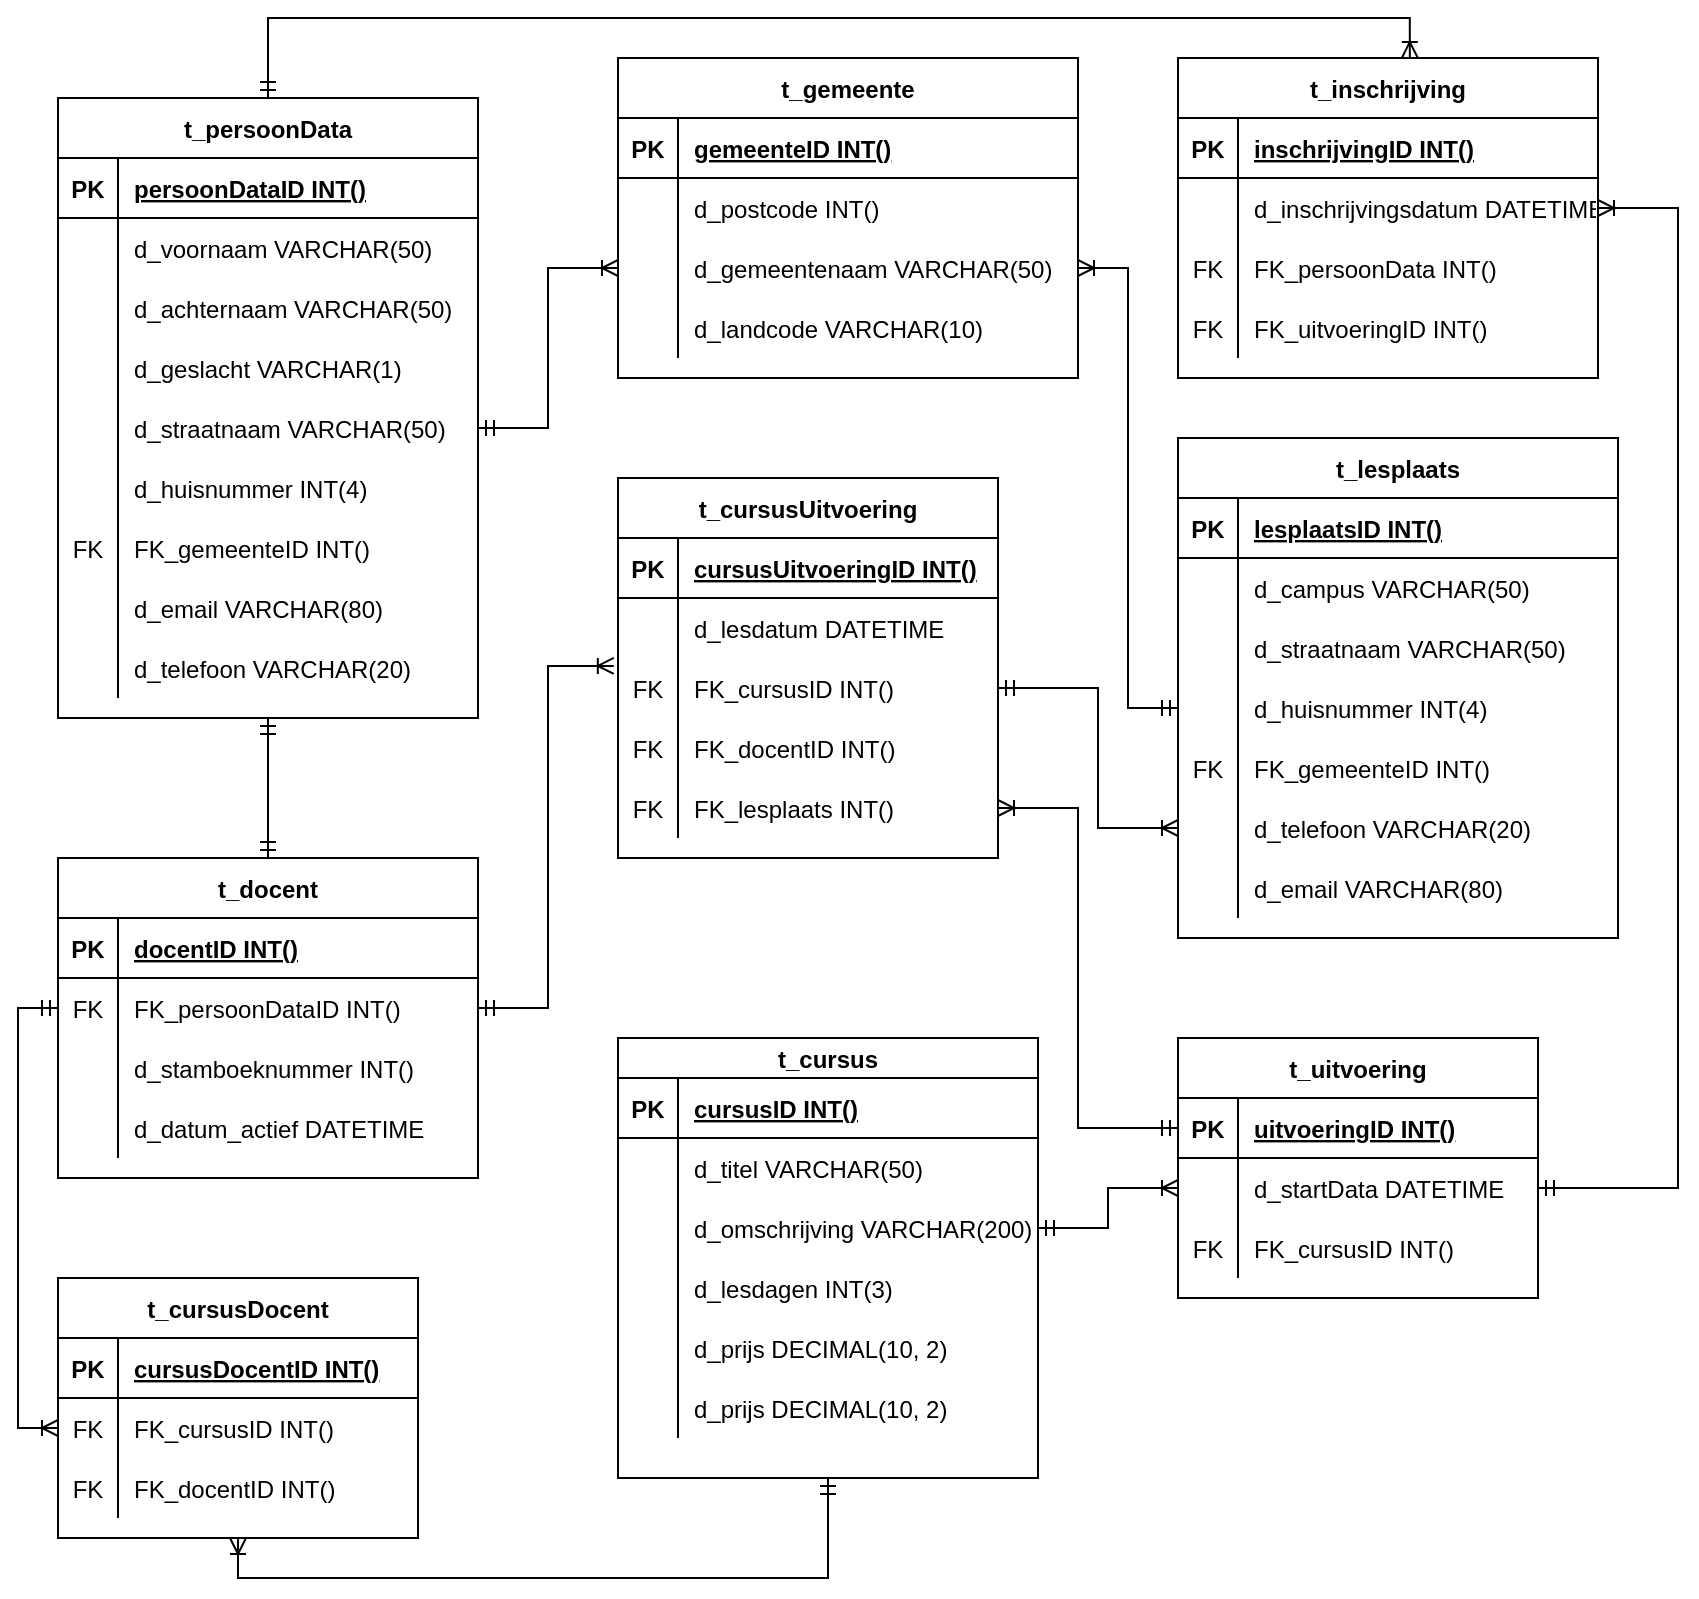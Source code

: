 <mxfile version="13.6.2" type="device"><diagram id="CXWws1MKp_nsNb1DiyOr" name="Page-1"><mxGraphModel dx="1634" dy="856" grid="0" gridSize="10" guides="1" tooltips="1" connect="1" arrows="1" fold="1" page="1" pageScale="1" pageWidth="850" pageHeight="1100" math="0" shadow="0"><root><mxCell id="0"/><mxCell id="1" parent="0"/><mxCell id="ejKt9zoS9mv3ldtF4XEt-134" style="edgeStyle=orthogonalEdgeStyle;rounded=0;orthogonalLoop=1;jettySize=auto;html=1;exitX=0;exitY=0.5;exitDx=0;exitDy=0;endArrow=ERmandOne;endFill=0;startArrow=ERoneToMany;startFill=0;entryX=0;entryY=0.5;entryDx=0;entryDy=0;" parent="1" source="ejKt9zoS9mv3ldtF4XEt-131" target="ejKt9zoS9mv3ldtF4XEt-93" edge="1"><mxGeometry relative="1" as="geometry"><mxPoint x="20" y="655" as="targetPoint"/></mxGeometry></mxCell><mxCell id="ejKt9zoS9mv3ldtF4XEt-135" style="edgeStyle=orthogonalEdgeStyle;rounded=0;orthogonalLoop=1;jettySize=auto;html=1;exitX=0.5;exitY=1;exitDx=0;exitDy=0;entryX=0.5;entryY=1;entryDx=0;entryDy=0;endArrow=ERmandOne;endFill=0;startArrow=ERoneToMany;startFill=0;" parent="1" source="ejKt9zoS9mv3ldtF4XEt-113" target="ejKt9zoS9mv3ldtF4XEt-96" edge="1"><mxGeometry relative="1" as="geometry"/></mxCell><mxCell id="ejKt9zoS9mv3ldtF4XEt-169" style="edgeStyle=orthogonalEdgeStyle;rounded=0;orthogonalLoop=1;jettySize=auto;html=1;exitX=0;exitY=0.5;exitDx=0;exitDy=0;entryX=1;entryY=0.5;entryDx=0;entryDy=0;startArrow=ERoneToMany;startFill=0;endArrow=ERmandOne;endFill=0;" parent="1" source="ejKt9zoS9mv3ldtF4XEt-140" target="ejKt9zoS9mv3ldtF4XEt-110" edge="1"><mxGeometry relative="1" as="geometry"/></mxCell><mxCell id="fYB6F5AFZpCwHuthBqpy-1" style="edgeStyle=orthogonalEdgeStyle;rounded=0;orthogonalLoop=1;jettySize=auto;html=1;exitX=1;exitY=0.5;exitDx=0;exitDy=0;entryX=0;entryY=0.5;entryDx=0;entryDy=0;endArrow=ERoneToMany;endFill=0;startArrow=ERmandOne;startFill=0;" edge="1" parent="1" source="ejKt9zoS9mv3ldtF4XEt-72" target="ejKt9zoS9mv3ldtF4XEt-156"><mxGeometry relative="1" as="geometry"><mxPoint x="390" y="300" as="targetPoint"/></mxGeometry></mxCell><mxCell id="fYB6F5AFZpCwHuthBqpy-5" style="edgeStyle=orthogonalEdgeStyle;rounded=0;orthogonalLoop=1;jettySize=auto;html=1;entryX=0.5;entryY=0;entryDx=0;entryDy=0;startArrow=ERmandOne;startFill=0;endArrow=ERmandOne;endFill=0;" edge="1" parent="1" source="ejKt9zoS9mv3ldtF4XEt-50" target="ejKt9zoS9mv3ldtF4XEt-79"><mxGeometry relative="1" as="geometry"><mxPoint x="130" y="510" as="sourcePoint"/></mxGeometry></mxCell><mxCell id="fYB6F5AFZpCwHuthBqpy-6" style="edgeStyle=orthogonalEdgeStyle;rounded=0;orthogonalLoop=1;jettySize=auto;html=1;exitX=0.5;exitY=0;exitDx=0;exitDy=0;entryX=0.552;entryY=0;entryDx=0;entryDy=0;startArrow=ERmandOne;startFill=0;endArrow=ERoneToMany;endFill=0;entryPerimeter=0;" edge="1" parent="1" source="ejKt9zoS9mv3ldtF4XEt-50" target="ejKt9zoS9mv3ldtF4XEt-208"><mxGeometry relative="1" as="geometry"/></mxCell><mxCell id="fYB6F5AFZpCwHuthBqpy-7" style="edgeStyle=orthogonalEdgeStyle;rounded=0;orthogonalLoop=1;jettySize=auto;html=1;exitX=0;exitY=0.5;exitDx=0;exitDy=0;entryX=1;entryY=0.5;entryDx=0;entryDy=0;endArrow=ERoneToMany;endFill=0;startArrow=ERmandOne;startFill=0;" edge="1" parent="1" source="ejKt9zoS9mv3ldtF4XEt-198" target="ejKt9zoS9mv3ldtF4XEt-156"><mxGeometry relative="1" as="geometry"><mxPoint x="510" y="340" as="targetPoint"/><mxPoint x="440" y="420" as="sourcePoint"/></mxGeometry></mxCell><mxCell id="fYB6F5AFZpCwHuthBqpy-8" style="edgeStyle=orthogonalEdgeStyle;rounded=0;orthogonalLoop=1;jettySize=auto;html=1;exitX=1;exitY=0.5;exitDx=0;exitDy=0;entryX=-0.011;entryY=0.133;entryDx=0;entryDy=0;entryPerimeter=0;startArrow=ERmandOne;startFill=0;endArrow=ERoneToMany;endFill=0;" edge="1" parent="1" source="ejKt9zoS9mv3ldtF4XEt-93" target="ejKt9zoS9mv3ldtF4XEt-184"><mxGeometry relative="1" as="geometry"/></mxCell><mxCell id="fYB6F5AFZpCwHuthBqpy-9" style="edgeStyle=orthogonalEdgeStyle;rounded=0;orthogonalLoop=1;jettySize=auto;html=1;exitX=1;exitY=0.5;exitDx=0;exitDy=0;startArrow=ERmandOne;startFill=0;endArrow=ERoneToMany;endFill=0;" edge="1" parent="1" source="ejKt9zoS9mv3ldtF4XEt-184" target="ejKt9zoS9mv3ldtF4XEt-226"><mxGeometry relative="1" as="geometry"><mxPoint x="520" y="711.01" as="sourcePoint"/><mxPoint x="587.91" y="540" as="targetPoint"/><Array as="points"><mxPoint x="550" y="495"/><mxPoint x="550" y="565"/></Array></mxGeometry></mxCell><mxCell id="fYB6F5AFZpCwHuthBqpy-10" style="edgeStyle=orthogonalEdgeStyle;rounded=0;orthogonalLoop=1;jettySize=auto;html=1;exitX=1;exitY=0.5;exitDx=0;exitDy=0;entryX=1;entryY=0.5;entryDx=0;entryDy=0;startArrow=ERoneToMany;startFill=0;endArrow=ERmandOne;endFill=0;" edge="1" parent="1" source="ejKt9zoS9mv3ldtF4XEt-212" target="ejKt9zoS9mv3ldtF4XEt-140"><mxGeometry relative="1" as="geometry"><Array as="points"><mxPoint x="840" y="255"/><mxPoint x="840" y="745"/></Array></mxGeometry></mxCell><mxCell id="fYB6F5AFZpCwHuthBqpy-11" style="edgeStyle=orthogonalEdgeStyle;rounded=0;orthogonalLoop=1;jettySize=auto;html=1;exitX=1;exitY=0.5;exitDx=0;exitDy=0;entryX=0;entryY=0.5;entryDx=0;entryDy=0;startArrow=ERoneToMany;startFill=0;endArrow=ERmandOne;endFill=0;" edge="1" parent="1" source="ejKt9zoS9mv3ldtF4XEt-205" target="ejKt9zoS9mv3ldtF4XEt-137"><mxGeometry relative="1" as="geometry"><Array as="points"><mxPoint x="540" y="555"/><mxPoint x="540" y="715"/></Array></mxGeometry></mxCell><mxCell id="ejKt9zoS9mv3ldtF4XEt-79" value="t_docent" style="shape=table;startSize=30;container=1;collapsible=1;childLayout=tableLayout;fixedRows=1;rowLines=0;fontStyle=1;align=center;resizeLast=1;" parent="1" vertex="1"><mxGeometry x="30" y="580" width="210" height="160" as="geometry"/></mxCell><mxCell id="ejKt9zoS9mv3ldtF4XEt-80" value="" style="shape=partialRectangle;collapsible=0;dropTarget=0;pointerEvents=0;fillColor=none;top=0;left=0;bottom=1;right=0;points=[[0,0.5],[1,0.5]];portConstraint=eastwest;" parent="ejKt9zoS9mv3ldtF4XEt-79" vertex="1"><mxGeometry y="30" width="210" height="30" as="geometry"/></mxCell><mxCell id="ejKt9zoS9mv3ldtF4XEt-81" value="PK" style="shape=partialRectangle;connectable=0;fillColor=none;top=0;left=0;bottom=0;right=0;fontStyle=1;overflow=hidden;" parent="ejKt9zoS9mv3ldtF4XEt-80" vertex="1"><mxGeometry width="30" height="30" as="geometry"/></mxCell><mxCell id="ejKt9zoS9mv3ldtF4XEt-82" value="docentID INT()" style="shape=partialRectangle;connectable=0;fillColor=none;top=0;left=0;bottom=0;right=0;align=left;spacingLeft=6;fontStyle=5;overflow=hidden;" parent="ejKt9zoS9mv3ldtF4XEt-80" vertex="1"><mxGeometry x="30" width="180" height="30" as="geometry"/></mxCell><mxCell id="ejKt9zoS9mv3ldtF4XEt-93" value="" style="shape=partialRectangle;collapsible=0;dropTarget=0;pointerEvents=0;fillColor=none;top=0;left=0;bottom=0;right=0;points=[[0,0.5],[1,0.5]];portConstraint=eastwest;" parent="ejKt9zoS9mv3ldtF4XEt-79" vertex="1"><mxGeometry y="60" width="210" height="30" as="geometry"/></mxCell><mxCell id="ejKt9zoS9mv3ldtF4XEt-94" value="FK" style="shape=partialRectangle;connectable=0;fillColor=none;top=0;left=0;bottom=0;right=0;fontStyle=0;overflow=hidden;" parent="ejKt9zoS9mv3ldtF4XEt-93" vertex="1"><mxGeometry width="30" height="30" as="geometry"/></mxCell><mxCell id="ejKt9zoS9mv3ldtF4XEt-95" value="FK_persoonDataID INT()" style="shape=partialRectangle;connectable=0;fillColor=none;top=0;left=0;bottom=0;right=0;align=left;spacingLeft=6;fontStyle=0;overflow=hidden;" parent="ejKt9zoS9mv3ldtF4XEt-93" vertex="1"><mxGeometry x="30" width="180" height="30" as="geometry"/></mxCell><mxCell id="ejKt9zoS9mv3ldtF4XEt-83" value="" style="shape=partialRectangle;collapsible=0;dropTarget=0;pointerEvents=0;fillColor=none;top=0;left=0;bottom=0;right=0;points=[[0,0.5],[1,0.5]];portConstraint=eastwest;" parent="ejKt9zoS9mv3ldtF4XEt-79" vertex="1"><mxGeometry y="90" width="210" height="30" as="geometry"/></mxCell><mxCell id="ejKt9zoS9mv3ldtF4XEt-84" value="" style="shape=partialRectangle;connectable=0;fillColor=none;top=0;left=0;bottom=0;right=0;editable=1;overflow=hidden;" parent="ejKt9zoS9mv3ldtF4XEt-83" vertex="1"><mxGeometry width="30" height="30" as="geometry"/></mxCell><mxCell id="ejKt9zoS9mv3ldtF4XEt-85" value="d_stamboeknummer INT()" style="shape=partialRectangle;connectable=0;fillColor=none;top=0;left=0;bottom=0;right=0;align=left;spacingLeft=6;overflow=hidden;" parent="ejKt9zoS9mv3ldtF4XEt-83" vertex="1"><mxGeometry x="30" width="180" height="30" as="geometry"/></mxCell><mxCell id="ejKt9zoS9mv3ldtF4XEt-86" value="" style="shape=partialRectangle;collapsible=0;dropTarget=0;pointerEvents=0;fillColor=none;top=0;left=0;bottom=0;right=0;points=[[0,0.5],[1,0.5]];portConstraint=eastwest;" parent="ejKt9zoS9mv3ldtF4XEt-79" vertex="1"><mxGeometry y="120" width="210" height="30" as="geometry"/></mxCell><mxCell id="ejKt9zoS9mv3ldtF4XEt-87" value="" style="shape=partialRectangle;connectable=0;fillColor=none;top=0;left=0;bottom=0;right=0;editable=1;overflow=hidden;" parent="ejKt9zoS9mv3ldtF4XEt-86" vertex="1"><mxGeometry width="30" height="30" as="geometry"/></mxCell><mxCell id="ejKt9zoS9mv3ldtF4XEt-88" value="d_datum_actief DATETIME" style="shape=partialRectangle;connectable=0;fillColor=none;top=0;left=0;bottom=0;right=0;align=left;spacingLeft=6;overflow=hidden;" parent="ejKt9zoS9mv3ldtF4XEt-86" vertex="1"><mxGeometry x="30" width="180" height="30" as="geometry"/></mxCell><mxCell id="ejKt9zoS9mv3ldtF4XEt-113" value="t_cursusDocent" style="shape=table;startSize=30;container=1;collapsible=1;childLayout=tableLayout;fixedRows=1;rowLines=0;fontStyle=1;align=center;resizeLast=1;" parent="1" vertex="1"><mxGeometry x="30" y="790" width="180" height="130" as="geometry"/></mxCell><mxCell id="ejKt9zoS9mv3ldtF4XEt-114" value="" style="shape=partialRectangle;collapsible=0;dropTarget=0;pointerEvents=0;fillColor=none;top=0;left=0;bottom=1;right=0;points=[[0,0.5],[1,0.5]];portConstraint=eastwest;" parent="ejKt9zoS9mv3ldtF4XEt-113" vertex="1"><mxGeometry y="30" width="180" height="30" as="geometry"/></mxCell><mxCell id="ejKt9zoS9mv3ldtF4XEt-115" value="PK" style="shape=partialRectangle;connectable=0;fillColor=none;top=0;left=0;bottom=0;right=0;fontStyle=1;overflow=hidden;" parent="ejKt9zoS9mv3ldtF4XEt-114" vertex="1"><mxGeometry width="30" height="30" as="geometry"/></mxCell><mxCell id="ejKt9zoS9mv3ldtF4XEt-116" value="cursusDocentID INT()" style="shape=partialRectangle;connectable=0;fillColor=none;top=0;left=0;bottom=0;right=0;align=left;spacingLeft=6;fontStyle=5;overflow=hidden;" parent="ejKt9zoS9mv3ldtF4XEt-114" vertex="1"><mxGeometry x="30" width="150" height="30" as="geometry"/></mxCell><mxCell id="ejKt9zoS9mv3ldtF4XEt-131" value="" style="shape=partialRectangle;collapsible=0;dropTarget=0;pointerEvents=0;fillColor=none;top=0;left=0;bottom=0;right=0;points=[[0,0.5],[1,0.5]];portConstraint=eastwest;" parent="ejKt9zoS9mv3ldtF4XEt-113" vertex="1"><mxGeometry y="60" width="180" height="30" as="geometry"/></mxCell><mxCell id="ejKt9zoS9mv3ldtF4XEt-132" value="FK" style="shape=partialRectangle;connectable=0;fillColor=none;top=0;left=0;bottom=0;right=0;fontStyle=0;overflow=hidden;" parent="ejKt9zoS9mv3ldtF4XEt-131" vertex="1"><mxGeometry width="30" height="30" as="geometry"/></mxCell><mxCell id="ejKt9zoS9mv3ldtF4XEt-133" value="FK_cursusID INT()" style="shape=partialRectangle;connectable=0;fillColor=none;top=0;left=0;bottom=0;right=0;align=left;spacingLeft=6;fontStyle=0;overflow=hidden;" parent="ejKt9zoS9mv3ldtF4XEt-131" vertex="1"><mxGeometry x="30" width="150" height="30" as="geometry"/></mxCell><mxCell id="ejKt9zoS9mv3ldtF4XEt-127" value="" style="shape=partialRectangle;collapsible=0;dropTarget=0;pointerEvents=0;fillColor=none;top=0;left=0;bottom=0;right=0;points=[[0,0.5],[1,0.5]];portConstraint=eastwest;" parent="ejKt9zoS9mv3ldtF4XEt-113" vertex="1"><mxGeometry y="90" width="180" height="30" as="geometry"/></mxCell><mxCell id="ejKt9zoS9mv3ldtF4XEt-128" value="FK" style="shape=partialRectangle;connectable=0;fillColor=none;top=0;left=0;bottom=0;right=0;fontStyle=0;overflow=hidden;" parent="ejKt9zoS9mv3ldtF4XEt-127" vertex="1"><mxGeometry width="30" height="30" as="geometry"/></mxCell><mxCell id="ejKt9zoS9mv3ldtF4XEt-129" value="FK_docentID INT()" style="shape=partialRectangle;connectable=0;fillColor=none;top=0;left=0;bottom=0;right=0;align=left;spacingLeft=6;fontStyle=0;overflow=hidden;" parent="ejKt9zoS9mv3ldtF4XEt-127" vertex="1"><mxGeometry x="30" width="150" height="30" as="geometry"/></mxCell><mxCell id="ejKt9zoS9mv3ldtF4XEt-50" value="t_persoonData" style="shape=table;startSize=30;container=1;collapsible=1;childLayout=tableLayout;fixedRows=1;rowLines=0;fontStyle=1;align=center;resizeLast=1;" parent="1" vertex="1"><mxGeometry x="30" y="200" width="210" height="310" as="geometry"/></mxCell><mxCell id="ejKt9zoS9mv3ldtF4XEt-51" value="" style="shape=partialRectangle;collapsible=0;dropTarget=0;pointerEvents=0;fillColor=none;top=0;left=0;bottom=1;right=0;points=[[0,0.5],[1,0.5]];portConstraint=eastwest;" parent="ejKt9zoS9mv3ldtF4XEt-50" vertex="1"><mxGeometry y="30" width="210" height="30" as="geometry"/></mxCell><mxCell id="ejKt9zoS9mv3ldtF4XEt-52" value="PK" style="shape=partialRectangle;connectable=0;fillColor=none;top=0;left=0;bottom=0;right=0;fontStyle=1;overflow=hidden;" parent="ejKt9zoS9mv3ldtF4XEt-51" vertex="1"><mxGeometry width="30" height="30" as="geometry"/></mxCell><mxCell id="ejKt9zoS9mv3ldtF4XEt-53" value="persoonDataID INT()" style="shape=partialRectangle;connectable=0;fillColor=none;top=0;left=0;bottom=0;right=0;align=left;spacingLeft=6;fontStyle=5;overflow=hidden;" parent="ejKt9zoS9mv3ldtF4XEt-51" vertex="1"><mxGeometry x="30" width="180" height="30" as="geometry"/></mxCell><mxCell id="ejKt9zoS9mv3ldtF4XEt-54" value="" style="shape=partialRectangle;collapsible=0;dropTarget=0;pointerEvents=0;fillColor=none;top=0;left=0;bottom=0;right=0;points=[[0,0.5],[1,0.5]];portConstraint=eastwest;" parent="ejKt9zoS9mv3ldtF4XEt-50" vertex="1"><mxGeometry y="60" width="210" height="30" as="geometry"/></mxCell><mxCell id="ejKt9zoS9mv3ldtF4XEt-55" value="" style="shape=partialRectangle;connectable=0;fillColor=none;top=0;left=0;bottom=0;right=0;editable=1;overflow=hidden;" parent="ejKt9zoS9mv3ldtF4XEt-54" vertex="1"><mxGeometry width="30" height="30" as="geometry"/></mxCell><mxCell id="ejKt9zoS9mv3ldtF4XEt-56" value="d_voornaam VARCHAR(50)" style="shape=partialRectangle;connectable=0;fillColor=none;top=0;left=0;bottom=0;right=0;align=left;spacingLeft=6;overflow=hidden;" parent="ejKt9zoS9mv3ldtF4XEt-54" vertex="1"><mxGeometry x="30" width="180" height="30" as="geometry"/></mxCell><mxCell id="ejKt9zoS9mv3ldtF4XEt-57" value="" style="shape=partialRectangle;collapsible=0;dropTarget=0;pointerEvents=0;fillColor=none;top=0;left=0;bottom=0;right=0;points=[[0,0.5],[1,0.5]];portConstraint=eastwest;" parent="ejKt9zoS9mv3ldtF4XEt-50" vertex="1"><mxGeometry y="90" width="210" height="30" as="geometry"/></mxCell><mxCell id="ejKt9zoS9mv3ldtF4XEt-58" value="" style="shape=partialRectangle;connectable=0;fillColor=none;top=0;left=0;bottom=0;right=0;editable=1;overflow=hidden;" parent="ejKt9zoS9mv3ldtF4XEt-57" vertex="1"><mxGeometry width="30" height="30" as="geometry"/></mxCell><mxCell id="ejKt9zoS9mv3ldtF4XEt-59" value="d_achternaam VARCHAR(50)" style="shape=partialRectangle;connectable=0;fillColor=none;top=0;left=0;bottom=0;right=0;align=left;spacingLeft=6;overflow=hidden;" parent="ejKt9zoS9mv3ldtF4XEt-57" vertex="1"><mxGeometry x="30" width="180" height="30" as="geometry"/></mxCell><mxCell id="ejKt9zoS9mv3ldtF4XEt-60" value="" style="shape=partialRectangle;collapsible=0;dropTarget=0;pointerEvents=0;fillColor=none;top=0;left=0;bottom=0;right=0;points=[[0,0.5],[1,0.5]];portConstraint=eastwest;" parent="ejKt9zoS9mv3ldtF4XEt-50" vertex="1"><mxGeometry y="120" width="210" height="30" as="geometry"/></mxCell><mxCell id="ejKt9zoS9mv3ldtF4XEt-61" value="" style="shape=partialRectangle;connectable=0;fillColor=none;top=0;left=0;bottom=0;right=0;editable=1;overflow=hidden;" parent="ejKt9zoS9mv3ldtF4XEt-60" vertex="1"><mxGeometry width="30" height="30" as="geometry"/></mxCell><mxCell id="ejKt9zoS9mv3ldtF4XEt-62" value="d_geslacht VARCHAR(1)" style="shape=partialRectangle;connectable=0;fillColor=none;top=0;left=0;bottom=0;right=0;align=left;spacingLeft=6;overflow=hidden;" parent="ejKt9zoS9mv3ldtF4XEt-60" vertex="1"><mxGeometry x="30" width="180" height="30" as="geometry"/></mxCell><mxCell id="ejKt9zoS9mv3ldtF4XEt-72" value="" style="shape=partialRectangle;collapsible=0;dropTarget=0;pointerEvents=0;fillColor=none;top=0;left=0;bottom=0;right=0;points=[[0,0.5],[1,0.5]];portConstraint=eastwest;" parent="ejKt9zoS9mv3ldtF4XEt-50" vertex="1"><mxGeometry y="150" width="210" height="30" as="geometry"/></mxCell><mxCell id="ejKt9zoS9mv3ldtF4XEt-73" value="" style="shape=partialRectangle;connectable=0;fillColor=none;top=0;left=0;bottom=0;right=0;editable=1;overflow=hidden;" parent="ejKt9zoS9mv3ldtF4XEt-72" vertex="1"><mxGeometry width="30" height="30" as="geometry"/></mxCell><mxCell id="ejKt9zoS9mv3ldtF4XEt-74" value="d_straatnaam VARCHAR(50)" style="shape=partialRectangle;connectable=0;fillColor=none;top=0;left=0;bottom=0;right=0;align=left;spacingLeft=6;overflow=hidden;" parent="ejKt9zoS9mv3ldtF4XEt-72" vertex="1"><mxGeometry x="30" width="180" height="30" as="geometry"/></mxCell><mxCell id="ejKt9zoS9mv3ldtF4XEt-76" value="" style="shape=partialRectangle;collapsible=0;dropTarget=0;pointerEvents=0;fillColor=none;top=0;left=0;bottom=0;right=0;points=[[0,0.5],[1,0.5]];portConstraint=eastwest;" parent="ejKt9zoS9mv3ldtF4XEt-50" vertex="1"><mxGeometry y="180" width="210" height="30" as="geometry"/></mxCell><mxCell id="ejKt9zoS9mv3ldtF4XEt-77" value="" style="shape=partialRectangle;connectable=0;fillColor=none;top=0;left=0;bottom=0;right=0;editable=1;overflow=hidden;" parent="ejKt9zoS9mv3ldtF4XEt-76" vertex="1"><mxGeometry width="30" height="30" as="geometry"/></mxCell><mxCell id="ejKt9zoS9mv3ldtF4XEt-78" value="d_huisnummer INT(4)" style="shape=partialRectangle;connectable=0;fillColor=none;top=0;left=0;bottom=0;right=0;align=left;spacingLeft=6;overflow=hidden;" parent="ejKt9zoS9mv3ldtF4XEt-76" vertex="1"><mxGeometry x="30" width="180" height="30" as="geometry"/></mxCell><mxCell id="ejKt9zoS9mv3ldtF4XEt-222" value="" style="shape=partialRectangle;collapsible=0;dropTarget=0;pointerEvents=0;fillColor=none;top=0;left=0;bottom=0;right=0;points=[[0,0.5],[1,0.5]];portConstraint=eastwest;" parent="ejKt9zoS9mv3ldtF4XEt-50" vertex="1"><mxGeometry y="210" width="210" height="30" as="geometry"/></mxCell><mxCell id="ejKt9zoS9mv3ldtF4XEt-223" value="FK" style="shape=partialRectangle;connectable=0;fillColor=none;top=0;left=0;bottom=0;right=0;fontStyle=0;overflow=hidden;" parent="ejKt9zoS9mv3ldtF4XEt-222" vertex="1"><mxGeometry width="30" height="30" as="geometry"/></mxCell><mxCell id="ejKt9zoS9mv3ldtF4XEt-224" value="FK_gemeenteID INT()" style="shape=partialRectangle;connectable=0;fillColor=none;top=0;left=0;bottom=0;right=0;align=left;spacingLeft=6;fontStyle=0;overflow=hidden;" parent="ejKt9zoS9mv3ldtF4XEt-222" vertex="1"><mxGeometry x="30" width="180" height="30" as="geometry"/></mxCell><mxCell id="ejKt9zoS9mv3ldtF4XEt-64" value="" style="shape=partialRectangle;collapsible=0;dropTarget=0;pointerEvents=0;fillColor=none;top=0;left=0;bottom=0;right=0;points=[[0,0.5],[1,0.5]];portConstraint=eastwest;" parent="ejKt9zoS9mv3ldtF4XEt-50" vertex="1"><mxGeometry y="240" width="210" height="30" as="geometry"/></mxCell><mxCell id="ejKt9zoS9mv3ldtF4XEt-65" value="" style="shape=partialRectangle;connectable=0;fillColor=none;top=0;left=0;bottom=0;right=0;editable=1;overflow=hidden;" parent="ejKt9zoS9mv3ldtF4XEt-64" vertex="1"><mxGeometry width="30" height="30" as="geometry"/></mxCell><mxCell id="ejKt9zoS9mv3ldtF4XEt-66" value="d_email VARCHAR(80)" style="shape=partialRectangle;connectable=0;fillColor=none;top=0;left=0;bottom=0;right=0;align=left;spacingLeft=6;overflow=hidden;" parent="ejKt9zoS9mv3ldtF4XEt-64" vertex="1"><mxGeometry x="30" width="180" height="30" as="geometry"/></mxCell><mxCell id="ejKt9zoS9mv3ldtF4XEt-68" value="" style="shape=partialRectangle;collapsible=0;dropTarget=0;pointerEvents=0;fillColor=none;top=0;left=0;bottom=0;right=0;points=[[0,0.5],[1,0.5]];portConstraint=eastwest;" parent="ejKt9zoS9mv3ldtF4XEt-50" vertex="1"><mxGeometry y="270" width="210" height="30" as="geometry"/></mxCell><mxCell id="ejKt9zoS9mv3ldtF4XEt-69" value="" style="shape=partialRectangle;connectable=0;fillColor=none;top=0;left=0;bottom=0;right=0;editable=1;overflow=hidden;" parent="ejKt9zoS9mv3ldtF4XEt-68" vertex="1"><mxGeometry width="30" height="30" as="geometry"/></mxCell><mxCell id="ejKt9zoS9mv3ldtF4XEt-70" value="d_telefoon VARCHAR(20)" style="shape=partialRectangle;connectable=0;fillColor=none;top=0;left=0;bottom=0;right=0;align=left;spacingLeft=6;overflow=hidden;" parent="ejKt9zoS9mv3ldtF4XEt-68" vertex="1"><mxGeometry x="30" width="180" height="30" as="geometry"/></mxCell><mxCell id="ejKt9zoS9mv3ldtF4XEt-149" value="t_gemeente" style="shape=table;startSize=30;container=1;collapsible=1;childLayout=tableLayout;fixedRows=1;rowLines=0;fontStyle=1;align=center;resizeLast=1;" parent="1" vertex="1"><mxGeometry x="310" y="180" width="230" height="160" as="geometry"/></mxCell><mxCell id="ejKt9zoS9mv3ldtF4XEt-150" value="" style="shape=partialRectangle;collapsible=0;dropTarget=0;pointerEvents=0;fillColor=none;top=0;left=0;bottom=1;right=0;points=[[0,0.5],[1,0.5]];portConstraint=eastwest;" parent="ejKt9zoS9mv3ldtF4XEt-149" vertex="1"><mxGeometry y="30" width="230" height="30" as="geometry"/></mxCell><mxCell id="ejKt9zoS9mv3ldtF4XEt-151" value="PK" style="shape=partialRectangle;connectable=0;fillColor=none;top=0;left=0;bottom=0;right=0;fontStyle=1;overflow=hidden;" parent="ejKt9zoS9mv3ldtF4XEt-150" vertex="1"><mxGeometry width="30" height="30" as="geometry"/></mxCell><mxCell id="ejKt9zoS9mv3ldtF4XEt-152" value="gemeenteID INT()" style="shape=partialRectangle;connectable=0;fillColor=none;top=0;left=0;bottom=0;right=0;align=left;spacingLeft=6;fontStyle=5;overflow=hidden;" parent="ejKt9zoS9mv3ldtF4XEt-150" vertex="1"><mxGeometry x="30" width="200" height="30" as="geometry"/></mxCell><mxCell id="ejKt9zoS9mv3ldtF4XEt-153" value="" style="shape=partialRectangle;collapsible=0;dropTarget=0;pointerEvents=0;fillColor=none;top=0;left=0;bottom=0;right=0;points=[[0,0.5],[1,0.5]];portConstraint=eastwest;" parent="ejKt9zoS9mv3ldtF4XEt-149" vertex="1"><mxGeometry y="60" width="230" height="30" as="geometry"/></mxCell><mxCell id="ejKt9zoS9mv3ldtF4XEt-154" value="" style="shape=partialRectangle;connectable=0;fillColor=none;top=0;left=0;bottom=0;right=0;editable=1;overflow=hidden;" parent="ejKt9zoS9mv3ldtF4XEt-153" vertex="1"><mxGeometry width="30" height="30" as="geometry"/></mxCell><mxCell id="ejKt9zoS9mv3ldtF4XEt-155" value="d_postcode INT()" style="shape=partialRectangle;connectable=0;fillColor=none;top=0;left=0;bottom=0;right=0;align=left;spacingLeft=6;overflow=hidden;" parent="ejKt9zoS9mv3ldtF4XEt-153" vertex="1"><mxGeometry x="30" width="200" height="30" as="geometry"/></mxCell><mxCell id="ejKt9zoS9mv3ldtF4XEt-156" value="" style="shape=partialRectangle;collapsible=0;dropTarget=0;pointerEvents=0;fillColor=none;top=0;left=0;bottom=0;right=0;points=[[0,0.5],[1,0.5]];portConstraint=eastwest;" parent="ejKt9zoS9mv3ldtF4XEt-149" vertex="1"><mxGeometry y="90" width="230" height="30" as="geometry"/></mxCell><mxCell id="ejKt9zoS9mv3ldtF4XEt-157" value="" style="shape=partialRectangle;connectable=0;fillColor=none;top=0;left=0;bottom=0;right=0;editable=1;overflow=hidden;" parent="ejKt9zoS9mv3ldtF4XEt-156" vertex="1"><mxGeometry width="30" height="30" as="geometry"/></mxCell><mxCell id="ejKt9zoS9mv3ldtF4XEt-158" value="d_gemeentenaam VARCHAR(50)" style="shape=partialRectangle;connectable=0;fillColor=none;top=0;left=0;bottom=0;right=0;align=left;spacingLeft=6;overflow=hidden;" parent="ejKt9zoS9mv3ldtF4XEt-156" vertex="1"><mxGeometry x="30" width="200" height="30" as="geometry"/></mxCell><mxCell id="ejKt9zoS9mv3ldtF4XEt-159" value="" style="shape=partialRectangle;collapsible=0;dropTarget=0;pointerEvents=0;fillColor=none;top=0;left=0;bottom=0;right=0;points=[[0,0.5],[1,0.5]];portConstraint=eastwest;" parent="ejKt9zoS9mv3ldtF4XEt-149" vertex="1"><mxGeometry y="120" width="230" height="30" as="geometry"/></mxCell><mxCell id="ejKt9zoS9mv3ldtF4XEt-160" value="" style="shape=partialRectangle;connectable=0;fillColor=none;top=0;left=0;bottom=0;right=0;editable=1;overflow=hidden;" parent="ejKt9zoS9mv3ldtF4XEt-159" vertex="1"><mxGeometry width="30" height="30" as="geometry"/></mxCell><mxCell id="ejKt9zoS9mv3ldtF4XEt-161" value="d_landcode VARCHAR(10)" style="shape=partialRectangle;connectable=0;fillColor=none;top=0;left=0;bottom=0;right=0;align=left;spacingLeft=6;overflow=hidden;" parent="ejKt9zoS9mv3ldtF4XEt-159" vertex="1"><mxGeometry x="30" width="200" height="30" as="geometry"/></mxCell><mxCell id="ejKt9zoS9mv3ldtF4XEt-170" value="t_cursusUitvoering" style="shape=table;startSize=30;container=1;collapsible=1;childLayout=tableLayout;fixedRows=1;rowLines=0;fontStyle=1;align=center;resizeLast=1;" parent="1" vertex="1"><mxGeometry x="310" y="390" width="190" height="190" as="geometry"/></mxCell><mxCell id="ejKt9zoS9mv3ldtF4XEt-171" value="" style="shape=partialRectangle;collapsible=0;dropTarget=0;pointerEvents=0;fillColor=none;top=0;left=0;bottom=1;right=0;points=[[0,0.5],[1,0.5]];portConstraint=eastwest;" parent="ejKt9zoS9mv3ldtF4XEt-170" vertex="1"><mxGeometry y="30" width="190" height="30" as="geometry"/></mxCell><mxCell id="ejKt9zoS9mv3ldtF4XEt-172" value="PK" style="shape=partialRectangle;connectable=0;fillColor=none;top=0;left=0;bottom=0;right=0;fontStyle=1;overflow=hidden;" parent="ejKt9zoS9mv3ldtF4XEt-171" vertex="1"><mxGeometry width="30" height="30" as="geometry"/></mxCell><mxCell id="ejKt9zoS9mv3ldtF4XEt-173" value="cursusUitvoeringID INT()" style="shape=partialRectangle;connectable=0;fillColor=none;top=0;left=0;bottom=0;right=0;align=left;spacingLeft=6;fontStyle=5;overflow=hidden;" parent="ejKt9zoS9mv3ldtF4XEt-171" vertex="1"><mxGeometry x="30" width="160" height="30" as="geometry"/></mxCell><mxCell id="ejKt9zoS9mv3ldtF4XEt-174" value="" style="shape=partialRectangle;collapsible=0;dropTarget=0;pointerEvents=0;fillColor=none;top=0;left=0;bottom=0;right=0;points=[[0,0.5],[1,0.5]];portConstraint=eastwest;" parent="ejKt9zoS9mv3ldtF4XEt-170" vertex="1"><mxGeometry y="60" width="190" height="30" as="geometry"/></mxCell><mxCell id="ejKt9zoS9mv3ldtF4XEt-175" value="" style="shape=partialRectangle;connectable=0;fillColor=none;top=0;left=0;bottom=0;right=0;editable=1;overflow=hidden;" parent="ejKt9zoS9mv3ldtF4XEt-174" vertex="1"><mxGeometry width="30" height="30" as="geometry"/></mxCell><mxCell id="ejKt9zoS9mv3ldtF4XEt-176" value="d_lesdatum DATETIME" style="shape=partialRectangle;connectable=0;fillColor=none;top=0;left=0;bottom=0;right=0;align=left;spacingLeft=6;overflow=hidden;" parent="ejKt9zoS9mv3ldtF4XEt-174" vertex="1"><mxGeometry x="30" width="160" height="30" as="geometry"/></mxCell><mxCell id="ejKt9zoS9mv3ldtF4XEt-184" value="" style="shape=partialRectangle;collapsible=0;dropTarget=0;pointerEvents=0;fillColor=none;top=0;left=0;bottom=0;right=0;points=[[0,0.5],[1,0.5]];portConstraint=eastwest;" parent="ejKt9zoS9mv3ldtF4XEt-170" vertex="1"><mxGeometry y="90" width="190" height="30" as="geometry"/></mxCell><mxCell id="ejKt9zoS9mv3ldtF4XEt-185" value="FK" style="shape=partialRectangle;connectable=0;fillColor=none;top=0;left=0;bottom=0;right=0;fontStyle=0;overflow=hidden;" parent="ejKt9zoS9mv3ldtF4XEt-184" vertex="1"><mxGeometry width="30" height="30" as="geometry"/></mxCell><mxCell id="ejKt9zoS9mv3ldtF4XEt-186" value="FK_cursusID INT()" style="shape=partialRectangle;connectable=0;fillColor=none;top=0;left=0;bottom=0;right=0;align=left;spacingLeft=6;fontStyle=0;overflow=hidden;" parent="ejKt9zoS9mv3ldtF4XEt-184" vertex="1"><mxGeometry x="30" width="160" height="30" as="geometry"/></mxCell><mxCell id="ejKt9zoS9mv3ldtF4XEt-188" value="" style="shape=partialRectangle;collapsible=0;dropTarget=0;pointerEvents=0;fillColor=none;top=0;left=0;bottom=0;right=0;points=[[0,0.5],[1,0.5]];portConstraint=eastwest;" parent="ejKt9zoS9mv3ldtF4XEt-170" vertex="1"><mxGeometry y="120" width="190" height="30" as="geometry"/></mxCell><mxCell id="ejKt9zoS9mv3ldtF4XEt-189" value="FK" style="shape=partialRectangle;connectable=0;fillColor=none;top=0;left=0;bottom=0;right=0;fontStyle=0;overflow=hidden;" parent="ejKt9zoS9mv3ldtF4XEt-188" vertex="1"><mxGeometry width="30" height="30" as="geometry"/></mxCell><mxCell id="ejKt9zoS9mv3ldtF4XEt-190" value="FK_docentID INT()" style="shape=partialRectangle;connectable=0;fillColor=none;top=0;left=0;bottom=0;right=0;align=left;spacingLeft=6;fontStyle=0;overflow=hidden;" parent="ejKt9zoS9mv3ldtF4XEt-188" vertex="1"><mxGeometry x="30" width="160" height="30" as="geometry"/></mxCell><mxCell id="ejKt9zoS9mv3ldtF4XEt-205" value="" style="shape=partialRectangle;collapsible=0;dropTarget=0;pointerEvents=0;fillColor=none;top=0;left=0;bottom=0;right=0;points=[[0,0.5],[1,0.5]];portConstraint=eastwest;" parent="ejKt9zoS9mv3ldtF4XEt-170" vertex="1"><mxGeometry y="150" width="190" height="30" as="geometry"/></mxCell><mxCell id="ejKt9zoS9mv3ldtF4XEt-206" value="FK" style="shape=partialRectangle;connectable=0;fillColor=none;top=0;left=0;bottom=0;right=0;fontStyle=0;overflow=hidden;" parent="ejKt9zoS9mv3ldtF4XEt-205" vertex="1"><mxGeometry width="30" height="30" as="geometry"/></mxCell><mxCell id="ejKt9zoS9mv3ldtF4XEt-207" value="FK_lesplaats INT()" style="shape=partialRectangle;connectable=0;fillColor=none;top=0;left=0;bottom=0;right=0;align=left;spacingLeft=6;fontStyle=0;overflow=hidden;" parent="ejKt9zoS9mv3ldtF4XEt-205" vertex="1"><mxGeometry x="30" width="160" height="30" as="geometry"/></mxCell><mxCell id="ejKt9zoS9mv3ldtF4XEt-96" value="t_cursus" style="shape=table;startSize=20;container=1;collapsible=1;childLayout=tableLayout;fixedRows=1;rowLines=0;fontStyle=1;align=center;resizeLast=1;" parent="1" vertex="1"><mxGeometry x="310" y="670" width="210" height="220" as="geometry"/></mxCell><mxCell id="ejKt9zoS9mv3ldtF4XEt-97" value="" style="shape=partialRectangle;collapsible=0;dropTarget=0;pointerEvents=0;fillColor=none;top=0;left=0;bottom=1;right=0;points=[[0,0.5],[1,0.5]];portConstraint=eastwest;" parent="ejKt9zoS9mv3ldtF4XEt-96" vertex="1"><mxGeometry y="20" width="210" height="30" as="geometry"/></mxCell><mxCell id="ejKt9zoS9mv3ldtF4XEt-98" value="PK" style="shape=partialRectangle;connectable=0;fillColor=none;top=0;left=0;bottom=0;right=0;fontStyle=1;overflow=hidden;" parent="ejKt9zoS9mv3ldtF4XEt-97" vertex="1"><mxGeometry width="30" height="30" as="geometry"/></mxCell><mxCell id="ejKt9zoS9mv3ldtF4XEt-99" value="cursusID INT()" style="shape=partialRectangle;connectable=0;fillColor=none;top=0;left=0;bottom=0;right=0;align=left;spacingLeft=6;fontStyle=5;overflow=hidden;" parent="ejKt9zoS9mv3ldtF4XEt-97" vertex="1"><mxGeometry x="30" width="180" height="30" as="geometry"/></mxCell><mxCell id="ejKt9zoS9mv3ldtF4XEt-100" value="" style="shape=partialRectangle;collapsible=0;dropTarget=0;pointerEvents=0;fillColor=none;top=0;left=0;bottom=0;right=0;points=[[0,0.5],[1,0.5]];portConstraint=eastwest;" parent="ejKt9zoS9mv3ldtF4XEt-96" vertex="1"><mxGeometry y="50" width="210" height="30" as="geometry"/></mxCell><mxCell id="ejKt9zoS9mv3ldtF4XEt-101" value="" style="shape=partialRectangle;connectable=0;fillColor=none;top=0;left=0;bottom=0;right=0;editable=1;overflow=hidden;" parent="ejKt9zoS9mv3ldtF4XEt-100" vertex="1"><mxGeometry width="30" height="30" as="geometry"/></mxCell><mxCell id="ejKt9zoS9mv3ldtF4XEt-102" value="d_titel VARCHAR(50)" style="shape=partialRectangle;connectable=0;fillColor=none;top=0;left=0;bottom=0;right=0;align=left;spacingLeft=6;overflow=hidden;" parent="ejKt9zoS9mv3ldtF4XEt-100" vertex="1"><mxGeometry x="30" width="180" height="30" as="geometry"/></mxCell><mxCell id="ejKt9zoS9mv3ldtF4XEt-110" value="" style="shape=partialRectangle;collapsible=0;dropTarget=0;pointerEvents=0;fillColor=none;top=0;left=0;bottom=0;right=0;points=[[0,0.5],[1,0.5]];portConstraint=eastwest;" parent="ejKt9zoS9mv3ldtF4XEt-96" vertex="1"><mxGeometry y="80" width="210" height="30" as="geometry"/></mxCell><mxCell id="ejKt9zoS9mv3ldtF4XEt-111" value="" style="shape=partialRectangle;connectable=0;fillColor=none;top=0;left=0;bottom=0;right=0;editable=1;overflow=hidden;" parent="ejKt9zoS9mv3ldtF4XEt-110" vertex="1"><mxGeometry width="30" height="30" as="geometry"/></mxCell><mxCell id="ejKt9zoS9mv3ldtF4XEt-112" value="d_omschrijving VARCHAR(200)" style="shape=partialRectangle;connectable=0;fillColor=none;top=0;left=0;bottom=0;right=0;align=left;spacingLeft=6;overflow=hidden;" parent="ejKt9zoS9mv3ldtF4XEt-110" vertex="1"><mxGeometry x="30" width="180" height="30" as="geometry"/></mxCell><mxCell id="ejKt9zoS9mv3ldtF4XEt-103" value="" style="shape=partialRectangle;collapsible=0;dropTarget=0;pointerEvents=0;fillColor=none;top=0;left=0;bottom=0;right=0;points=[[0,0.5],[1,0.5]];portConstraint=eastwest;" parent="ejKt9zoS9mv3ldtF4XEt-96" vertex="1"><mxGeometry y="110" width="210" height="30" as="geometry"/></mxCell><mxCell id="ejKt9zoS9mv3ldtF4XEt-104" value="" style="shape=partialRectangle;connectable=0;fillColor=none;top=0;left=0;bottom=0;right=0;editable=1;overflow=hidden;" parent="ejKt9zoS9mv3ldtF4XEt-103" vertex="1"><mxGeometry width="30" height="30" as="geometry"/></mxCell><mxCell id="ejKt9zoS9mv3ldtF4XEt-105" value="d_lesdagen INT(3)" style="shape=partialRectangle;connectable=0;fillColor=none;top=0;left=0;bottom=0;right=0;align=left;spacingLeft=6;overflow=hidden;" parent="ejKt9zoS9mv3ldtF4XEt-103" vertex="1"><mxGeometry x="30" width="180" height="30" as="geometry"/></mxCell><mxCell id="ejKt9zoS9mv3ldtF4XEt-106" value="" style="shape=partialRectangle;collapsible=0;dropTarget=0;pointerEvents=0;fillColor=none;top=0;left=0;bottom=0;right=0;points=[[0,0.5],[1,0.5]];portConstraint=eastwest;" parent="ejKt9zoS9mv3ldtF4XEt-96" vertex="1"><mxGeometry y="140" width="210" height="30" as="geometry"/></mxCell><mxCell id="ejKt9zoS9mv3ldtF4XEt-107" value="" style="shape=partialRectangle;connectable=0;fillColor=none;top=0;left=0;bottom=0;right=0;editable=1;overflow=hidden;" parent="ejKt9zoS9mv3ldtF4XEt-106" vertex="1"><mxGeometry width="30" height="30" as="geometry"/></mxCell><mxCell id="ejKt9zoS9mv3ldtF4XEt-108" value="d_prijs DECIMAL(10, 2)" style="shape=partialRectangle;connectable=0;fillColor=none;top=0;left=0;bottom=0;right=0;align=left;spacingLeft=6;overflow=hidden;" parent="ejKt9zoS9mv3ldtF4XEt-106" vertex="1"><mxGeometry x="30" width="180" height="30" as="geometry"/></mxCell><mxCell id="fYB6F5AFZpCwHuthBqpy-2" value="" style="shape=partialRectangle;collapsible=0;dropTarget=0;pointerEvents=0;fillColor=none;top=0;left=0;bottom=0;right=0;points=[[0,0.5],[1,0.5]];portConstraint=eastwest;" vertex="1" parent="ejKt9zoS9mv3ldtF4XEt-96"><mxGeometry y="170" width="210" height="30" as="geometry"/></mxCell><mxCell id="fYB6F5AFZpCwHuthBqpy-3" value="" style="shape=partialRectangle;connectable=0;fillColor=none;top=0;left=0;bottom=0;right=0;editable=1;overflow=hidden;" vertex="1" parent="fYB6F5AFZpCwHuthBqpy-2"><mxGeometry width="30" height="30" as="geometry"/></mxCell><mxCell id="fYB6F5AFZpCwHuthBqpy-4" value="d_prijs DECIMAL(10, 2)" style="shape=partialRectangle;connectable=0;fillColor=none;top=0;left=0;bottom=0;right=0;align=left;spacingLeft=6;overflow=hidden;" vertex="1" parent="fYB6F5AFZpCwHuthBqpy-2"><mxGeometry x="30" width="180" height="30" as="geometry"/></mxCell><mxCell id="ejKt9zoS9mv3ldtF4XEt-136" value="t_uitvoering" style="shape=table;startSize=30;container=1;collapsible=1;childLayout=tableLayout;fixedRows=1;rowLines=0;fontStyle=1;align=center;resizeLast=1;" parent="1" vertex="1"><mxGeometry x="590" y="670" width="180" height="130" as="geometry"/></mxCell><mxCell id="ejKt9zoS9mv3ldtF4XEt-137" value="" style="shape=partialRectangle;collapsible=0;dropTarget=0;pointerEvents=0;fillColor=none;top=0;left=0;bottom=1;right=0;points=[[0,0.5],[1,0.5]];portConstraint=eastwest;" parent="ejKt9zoS9mv3ldtF4XEt-136" vertex="1"><mxGeometry y="30" width="180" height="30" as="geometry"/></mxCell><mxCell id="ejKt9zoS9mv3ldtF4XEt-138" value="PK" style="shape=partialRectangle;connectable=0;fillColor=none;top=0;left=0;bottom=0;right=0;fontStyle=1;overflow=hidden;" parent="ejKt9zoS9mv3ldtF4XEt-137" vertex="1"><mxGeometry width="30" height="30" as="geometry"/></mxCell><mxCell id="ejKt9zoS9mv3ldtF4XEt-139" value="uitvoeringID INT()" style="shape=partialRectangle;connectable=0;fillColor=none;top=0;left=0;bottom=0;right=0;align=left;spacingLeft=6;fontStyle=5;overflow=hidden;" parent="ejKt9zoS9mv3ldtF4XEt-137" vertex="1"><mxGeometry x="30" width="150" height="30" as="geometry"/></mxCell><mxCell id="ejKt9zoS9mv3ldtF4XEt-140" value="" style="shape=partialRectangle;collapsible=0;dropTarget=0;pointerEvents=0;fillColor=none;top=0;left=0;bottom=0;right=0;points=[[0,0.5],[1,0.5]];portConstraint=eastwest;" parent="ejKt9zoS9mv3ldtF4XEt-136" vertex="1"><mxGeometry y="60" width="180" height="30" as="geometry"/></mxCell><mxCell id="ejKt9zoS9mv3ldtF4XEt-141" value="" style="shape=partialRectangle;connectable=0;fillColor=none;top=0;left=0;bottom=0;right=0;editable=1;overflow=hidden;" parent="ejKt9zoS9mv3ldtF4XEt-140" vertex="1"><mxGeometry width="30" height="30" as="geometry"/></mxCell><mxCell id="ejKt9zoS9mv3ldtF4XEt-142" value="d_startData DATETIME" style="shape=partialRectangle;connectable=0;fillColor=none;top=0;left=0;bottom=0;right=0;align=left;spacingLeft=6;overflow=hidden;" parent="ejKt9zoS9mv3ldtF4XEt-140" vertex="1"><mxGeometry x="30" width="150" height="30" as="geometry"/></mxCell><mxCell id="ejKt9zoS9mv3ldtF4XEt-166" value="" style="shape=partialRectangle;collapsible=0;dropTarget=0;pointerEvents=0;fillColor=none;top=0;left=0;bottom=0;right=0;points=[[0,0.5],[1,0.5]];portConstraint=eastwest;" parent="ejKt9zoS9mv3ldtF4XEt-136" vertex="1"><mxGeometry y="90" width="180" height="30" as="geometry"/></mxCell><mxCell id="ejKt9zoS9mv3ldtF4XEt-167" value="FK" style="shape=partialRectangle;connectable=0;fillColor=none;top=0;left=0;bottom=0;right=0;fontStyle=0;overflow=hidden;" parent="ejKt9zoS9mv3ldtF4XEt-166" vertex="1"><mxGeometry width="30" height="30" as="geometry"/></mxCell><mxCell id="ejKt9zoS9mv3ldtF4XEt-168" value="FK_cursusID INT()" style="shape=partialRectangle;connectable=0;fillColor=none;top=0;left=0;bottom=0;right=0;align=left;spacingLeft=6;fontStyle=0;overflow=hidden;" parent="ejKt9zoS9mv3ldtF4XEt-166" vertex="1"><mxGeometry x="30" width="150" height="30" as="geometry"/></mxCell><mxCell id="ejKt9zoS9mv3ldtF4XEt-191" value="t_lesplaats" style="shape=table;startSize=30;container=1;collapsible=1;childLayout=tableLayout;fixedRows=1;rowLines=0;fontStyle=1;align=center;resizeLast=1;" parent="1" vertex="1"><mxGeometry x="590" y="370" width="220" height="250" as="geometry"/></mxCell><mxCell id="ejKt9zoS9mv3ldtF4XEt-192" value="" style="shape=partialRectangle;collapsible=0;dropTarget=0;pointerEvents=0;fillColor=none;top=0;left=0;bottom=1;right=0;points=[[0,0.5],[1,0.5]];portConstraint=eastwest;" parent="ejKt9zoS9mv3ldtF4XEt-191" vertex="1"><mxGeometry y="30" width="220" height="30" as="geometry"/></mxCell><mxCell id="ejKt9zoS9mv3ldtF4XEt-193" value="PK" style="shape=partialRectangle;connectable=0;fillColor=none;top=0;left=0;bottom=0;right=0;fontStyle=1;overflow=hidden;" parent="ejKt9zoS9mv3ldtF4XEt-192" vertex="1"><mxGeometry width="30" height="30" as="geometry"/></mxCell><mxCell id="ejKt9zoS9mv3ldtF4XEt-194" value="lesplaatsID INT()" style="shape=partialRectangle;connectable=0;fillColor=none;top=0;left=0;bottom=0;right=0;align=left;spacingLeft=6;fontStyle=5;overflow=hidden;" parent="ejKt9zoS9mv3ldtF4XEt-192" vertex="1"><mxGeometry x="30" width="190" height="30" as="geometry"/></mxCell><mxCell id="ejKt9zoS9mv3ldtF4XEt-233" value="" style="shape=partialRectangle;collapsible=0;dropTarget=0;pointerEvents=0;fillColor=none;top=0;left=0;bottom=0;right=0;points=[[0,0.5],[1,0.5]];portConstraint=eastwest;" parent="ejKt9zoS9mv3ldtF4XEt-191" vertex="1"><mxGeometry y="60" width="220" height="30" as="geometry"/></mxCell><mxCell id="ejKt9zoS9mv3ldtF4XEt-234" value="" style="shape=partialRectangle;connectable=0;fillColor=none;top=0;left=0;bottom=0;right=0;editable=1;overflow=hidden;" parent="ejKt9zoS9mv3ldtF4XEt-233" vertex="1"><mxGeometry width="30" height="30" as="geometry"/></mxCell><mxCell id="ejKt9zoS9mv3ldtF4XEt-235" value="d_campus VARCHAR(50)" style="shape=partialRectangle;connectable=0;fillColor=none;top=0;left=0;bottom=0;right=0;align=left;spacingLeft=6;overflow=hidden;" parent="ejKt9zoS9mv3ldtF4XEt-233" vertex="1"><mxGeometry x="30" width="190" height="30" as="geometry"/></mxCell><mxCell id="ejKt9zoS9mv3ldtF4XEt-195" value="" style="shape=partialRectangle;collapsible=0;dropTarget=0;pointerEvents=0;fillColor=none;top=0;left=0;bottom=0;right=0;points=[[0,0.5],[1,0.5]];portConstraint=eastwest;" parent="ejKt9zoS9mv3ldtF4XEt-191" vertex="1"><mxGeometry y="90" width="220" height="30" as="geometry"/></mxCell><mxCell id="ejKt9zoS9mv3ldtF4XEt-196" value="" style="shape=partialRectangle;connectable=0;fillColor=none;top=0;left=0;bottom=0;right=0;editable=1;overflow=hidden;" parent="ejKt9zoS9mv3ldtF4XEt-195" vertex="1"><mxGeometry width="30" height="30" as="geometry"/></mxCell><mxCell id="ejKt9zoS9mv3ldtF4XEt-197" value="d_straatnaam VARCHAR(50)" style="shape=partialRectangle;connectable=0;fillColor=none;top=0;left=0;bottom=0;right=0;align=left;spacingLeft=6;overflow=hidden;" parent="ejKt9zoS9mv3ldtF4XEt-195" vertex="1"><mxGeometry x="30" width="190" height="30" as="geometry"/></mxCell><mxCell id="ejKt9zoS9mv3ldtF4XEt-198" value="" style="shape=partialRectangle;collapsible=0;dropTarget=0;pointerEvents=0;fillColor=none;top=0;left=0;bottom=0;right=0;points=[[0,0.5],[1,0.5]];portConstraint=eastwest;" parent="ejKt9zoS9mv3ldtF4XEt-191" vertex="1"><mxGeometry y="120" width="220" height="30" as="geometry"/></mxCell><mxCell id="ejKt9zoS9mv3ldtF4XEt-199" value="" style="shape=partialRectangle;connectable=0;fillColor=none;top=0;left=0;bottom=0;right=0;editable=1;overflow=hidden;" parent="ejKt9zoS9mv3ldtF4XEt-198" vertex="1"><mxGeometry width="30" height="30" as="geometry"/></mxCell><mxCell id="ejKt9zoS9mv3ldtF4XEt-200" value="d_huisnummer INT(4)" style="shape=partialRectangle;connectable=0;fillColor=none;top=0;left=0;bottom=0;right=0;align=left;spacingLeft=6;overflow=hidden;" parent="ejKt9zoS9mv3ldtF4XEt-198" vertex="1"><mxGeometry x="30" width="190" height="30" as="geometry"/></mxCell><mxCell id="ejKt9zoS9mv3ldtF4XEt-201" value="" style="shape=partialRectangle;collapsible=0;dropTarget=0;pointerEvents=0;fillColor=none;top=0;left=0;bottom=0;right=0;points=[[0,0.5],[1,0.5]];portConstraint=eastwest;" parent="ejKt9zoS9mv3ldtF4XEt-191" vertex="1"><mxGeometry y="150" width="220" height="30" as="geometry"/></mxCell><mxCell id="ejKt9zoS9mv3ldtF4XEt-202" value="FK" style="shape=partialRectangle;connectable=0;fillColor=none;top=0;left=0;bottom=0;right=0;editable=1;overflow=hidden;" parent="ejKt9zoS9mv3ldtF4XEt-201" vertex="1"><mxGeometry width="30" height="30" as="geometry"/></mxCell><mxCell id="ejKt9zoS9mv3ldtF4XEt-203" value="FK_gemeenteID INT()" style="shape=partialRectangle;connectable=0;fillColor=none;top=0;left=0;bottom=0;right=0;align=left;spacingLeft=6;overflow=hidden;" parent="ejKt9zoS9mv3ldtF4XEt-201" vertex="1"><mxGeometry x="30" width="190" height="30" as="geometry"/></mxCell><mxCell id="ejKt9zoS9mv3ldtF4XEt-226" value="" style="shape=partialRectangle;collapsible=0;dropTarget=0;pointerEvents=0;fillColor=none;top=0;left=0;bottom=0;right=0;points=[[0,0.5],[1,0.5]];portConstraint=eastwest;" parent="ejKt9zoS9mv3ldtF4XEt-191" vertex="1"><mxGeometry y="180" width="220" height="30" as="geometry"/></mxCell><mxCell id="ejKt9zoS9mv3ldtF4XEt-227" value="" style="shape=partialRectangle;connectable=0;fillColor=none;top=0;left=0;bottom=0;right=0;editable=1;overflow=hidden;" parent="ejKt9zoS9mv3ldtF4XEt-226" vertex="1"><mxGeometry width="30" height="30" as="geometry"/></mxCell><mxCell id="ejKt9zoS9mv3ldtF4XEt-228" value="d_telefoon VARCHAR(20)" style="shape=partialRectangle;connectable=0;fillColor=none;top=0;left=0;bottom=0;right=0;align=left;spacingLeft=6;overflow=hidden;" parent="ejKt9zoS9mv3ldtF4XEt-226" vertex="1"><mxGeometry x="30" width="190" height="30" as="geometry"/></mxCell><mxCell id="ejKt9zoS9mv3ldtF4XEt-230" value="" style="shape=partialRectangle;collapsible=0;dropTarget=0;pointerEvents=0;fillColor=none;top=0;left=0;bottom=0;right=0;points=[[0,0.5],[1,0.5]];portConstraint=eastwest;" parent="ejKt9zoS9mv3ldtF4XEt-191" vertex="1"><mxGeometry y="210" width="220" height="30" as="geometry"/></mxCell><mxCell id="ejKt9zoS9mv3ldtF4XEt-231" value="" style="shape=partialRectangle;connectable=0;fillColor=none;top=0;left=0;bottom=0;right=0;editable=1;overflow=hidden;" parent="ejKt9zoS9mv3ldtF4XEt-230" vertex="1"><mxGeometry width="30" height="30" as="geometry"/></mxCell><mxCell id="ejKt9zoS9mv3ldtF4XEt-232" value="d_email VARCHAR(80)" style="shape=partialRectangle;connectable=0;fillColor=none;top=0;left=0;bottom=0;right=0;align=left;spacingLeft=6;overflow=hidden;" parent="ejKt9zoS9mv3ldtF4XEt-230" vertex="1"><mxGeometry x="30" width="190" height="30" as="geometry"/></mxCell><mxCell id="ejKt9zoS9mv3ldtF4XEt-208" value="t_inschrijving" style="shape=table;startSize=30;container=1;collapsible=1;childLayout=tableLayout;fixedRows=1;rowLines=0;fontStyle=1;align=center;resizeLast=1;" parent="1" vertex="1"><mxGeometry x="590" y="180" width="210" height="160" as="geometry"/></mxCell><mxCell id="ejKt9zoS9mv3ldtF4XEt-209" value="" style="shape=partialRectangle;collapsible=0;dropTarget=0;pointerEvents=0;fillColor=none;top=0;left=0;bottom=1;right=0;points=[[0,0.5],[1,0.5]];portConstraint=eastwest;" parent="ejKt9zoS9mv3ldtF4XEt-208" vertex="1"><mxGeometry y="30" width="210" height="30" as="geometry"/></mxCell><mxCell id="ejKt9zoS9mv3ldtF4XEt-210" value="PK" style="shape=partialRectangle;connectable=0;fillColor=none;top=0;left=0;bottom=0;right=0;fontStyle=1;overflow=hidden;" parent="ejKt9zoS9mv3ldtF4XEt-209" vertex="1"><mxGeometry width="30" height="30" as="geometry"/></mxCell><mxCell id="ejKt9zoS9mv3ldtF4XEt-211" value="inschrijvingID INT()" style="shape=partialRectangle;connectable=0;fillColor=none;top=0;left=0;bottom=0;right=0;align=left;spacingLeft=6;fontStyle=5;overflow=hidden;" parent="ejKt9zoS9mv3ldtF4XEt-209" vertex="1"><mxGeometry x="30" width="180" height="30" as="geometry"/></mxCell><mxCell id="ejKt9zoS9mv3ldtF4XEt-212" value="" style="shape=partialRectangle;collapsible=0;dropTarget=0;pointerEvents=0;fillColor=none;top=0;left=0;bottom=0;right=0;points=[[0,0.5],[1,0.5]];portConstraint=eastwest;" parent="ejKt9zoS9mv3ldtF4XEt-208" vertex="1"><mxGeometry y="60" width="210" height="30" as="geometry"/></mxCell><mxCell id="ejKt9zoS9mv3ldtF4XEt-213" value="" style="shape=partialRectangle;connectable=0;fillColor=none;top=0;left=0;bottom=0;right=0;editable=1;overflow=hidden;" parent="ejKt9zoS9mv3ldtF4XEt-212" vertex="1"><mxGeometry width="30" height="30" as="geometry"/></mxCell><mxCell id="ejKt9zoS9mv3ldtF4XEt-214" value="d_inschrijvingsdatum DATETIME" style="shape=partialRectangle;connectable=0;fillColor=none;top=0;left=0;bottom=0;right=0;align=left;spacingLeft=6;overflow=hidden;" parent="ejKt9zoS9mv3ldtF4XEt-212" vertex="1"><mxGeometry x="30" width="180" height="30" as="geometry"/></mxCell><mxCell id="ejKt9zoS9mv3ldtF4XEt-215" value="" style="shape=partialRectangle;collapsible=0;dropTarget=0;pointerEvents=0;fillColor=none;top=0;left=0;bottom=0;right=0;points=[[0,0.5],[1,0.5]];portConstraint=eastwest;" parent="ejKt9zoS9mv3ldtF4XEt-208" vertex="1"><mxGeometry y="90" width="210" height="30" as="geometry"/></mxCell><mxCell id="ejKt9zoS9mv3ldtF4XEt-216" value="FK" style="shape=partialRectangle;connectable=0;fillColor=none;top=0;left=0;bottom=0;right=0;editable=1;overflow=hidden;" parent="ejKt9zoS9mv3ldtF4XEt-215" vertex="1"><mxGeometry width="30" height="30" as="geometry"/></mxCell><mxCell id="ejKt9zoS9mv3ldtF4XEt-217" value="FK_persoonData INT()" style="shape=partialRectangle;connectable=0;fillColor=none;top=0;left=0;bottom=0;right=0;align=left;spacingLeft=6;overflow=hidden;" parent="ejKt9zoS9mv3ldtF4XEt-215" vertex="1"><mxGeometry x="30" width="180" height="30" as="geometry"/></mxCell><mxCell id="ejKt9zoS9mv3ldtF4XEt-218" value="" style="shape=partialRectangle;collapsible=0;dropTarget=0;pointerEvents=0;fillColor=none;top=0;left=0;bottom=0;right=0;points=[[0,0.5],[1,0.5]];portConstraint=eastwest;" parent="ejKt9zoS9mv3ldtF4XEt-208" vertex="1"><mxGeometry y="120" width="210" height="30" as="geometry"/></mxCell><mxCell id="ejKt9zoS9mv3ldtF4XEt-219" value="FK" style="shape=partialRectangle;connectable=0;fillColor=none;top=0;left=0;bottom=0;right=0;editable=1;overflow=hidden;" parent="ejKt9zoS9mv3ldtF4XEt-218" vertex="1"><mxGeometry width="30" height="30" as="geometry"/></mxCell><mxCell id="ejKt9zoS9mv3ldtF4XEt-220" value="FK_uitvoeringID INT()" style="shape=partialRectangle;connectable=0;fillColor=none;top=0;left=0;bottom=0;right=0;align=left;spacingLeft=6;overflow=hidden;" parent="ejKt9zoS9mv3ldtF4XEt-218" vertex="1"><mxGeometry x="30" width="180" height="30" as="geometry"/></mxCell></root></mxGraphModel></diagram></mxfile>